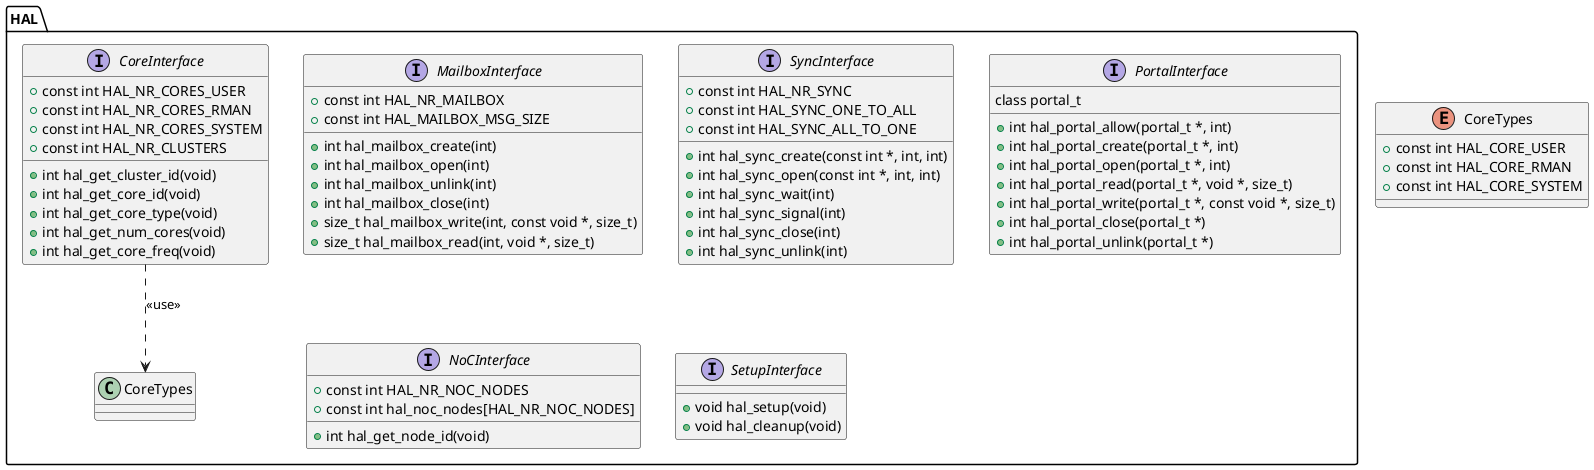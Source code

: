 @startuml

enum CoreTypes {
	+ const int HAL_CORE_USER
	+ const int HAL_CORE_RMAN
	+ const int HAL_CORE_SYSTEM
}

interface HAL.CoreInterface {
	+ const int HAL_NR_CORES_USER
	+ const int HAL_NR_CORES_RMAN
	+ const int HAL_NR_CORES_SYSTEM
	+ const int HAL_NR_CLUSTERS
	+ int hal_get_cluster_id(void)
	+ int hal_get_core_id(void)
	+ int hal_get_core_type(void)
	+ int hal_get_num_cores(void)
	+ int hal_get_core_freq(void)
}

interface HAL.MailboxInterface {
	+ const int HAL_NR_MAILBOX
	+ const int HAL_MAILBOX_MSG_SIZE
	+ int hal_mailbox_create(int)
	+ int hal_mailbox_open(int)
	+ int hal_mailbox_unlink(int)
	+ int hal_mailbox_close(int)
	+ size_t hal_mailbox_write(int, const void *, size_t)
	+ size_t hal_mailbox_read(int, void *, size_t)
}

interface HAL.SyncInterface {
	+ const int HAL_NR_SYNC
	+ const int HAL_SYNC_ONE_TO_ALL
	+ const int HAL_SYNC_ALL_TO_ONE
	+ int hal_sync_create(const int *, int, int)
	+ int hal_sync_open(const int *, int, int)
	+ int hal_sync_wait(int)
	+ int hal_sync_signal(int)
	+ int hal_sync_close(int)
	+ int hal_sync_unlink(int)
}

interface HAL.PortalInterface {
	class portal_t
	+ int hal_portal_allow(portal_t *, int)
	+ int hal_portal_create(portal_t *, int)
	+ int hal_portal_open(portal_t *, int)
	+ int hal_portal_read(portal_t *, void *, size_t)
	+ int hal_portal_write(portal_t *, const void *, size_t)
	+ int hal_portal_close(portal_t *)
	+ int hal_portal_unlink(portal_t *)
}

interface HAL.NoCInterface {
	+ const int HAL_NR_NOC_NODES
	+ const int hal_noc_nodes[HAL_NR_NOC_NODES]
	+ int hal_get_node_id(void)
}

interface HAL.SetupInterface {
	+ void hal_setup(void)
	+ void hal_cleanup(void)
}

HAL.CoreInterface ..> HAL.CoreTypes : <<use>>

@enduml
